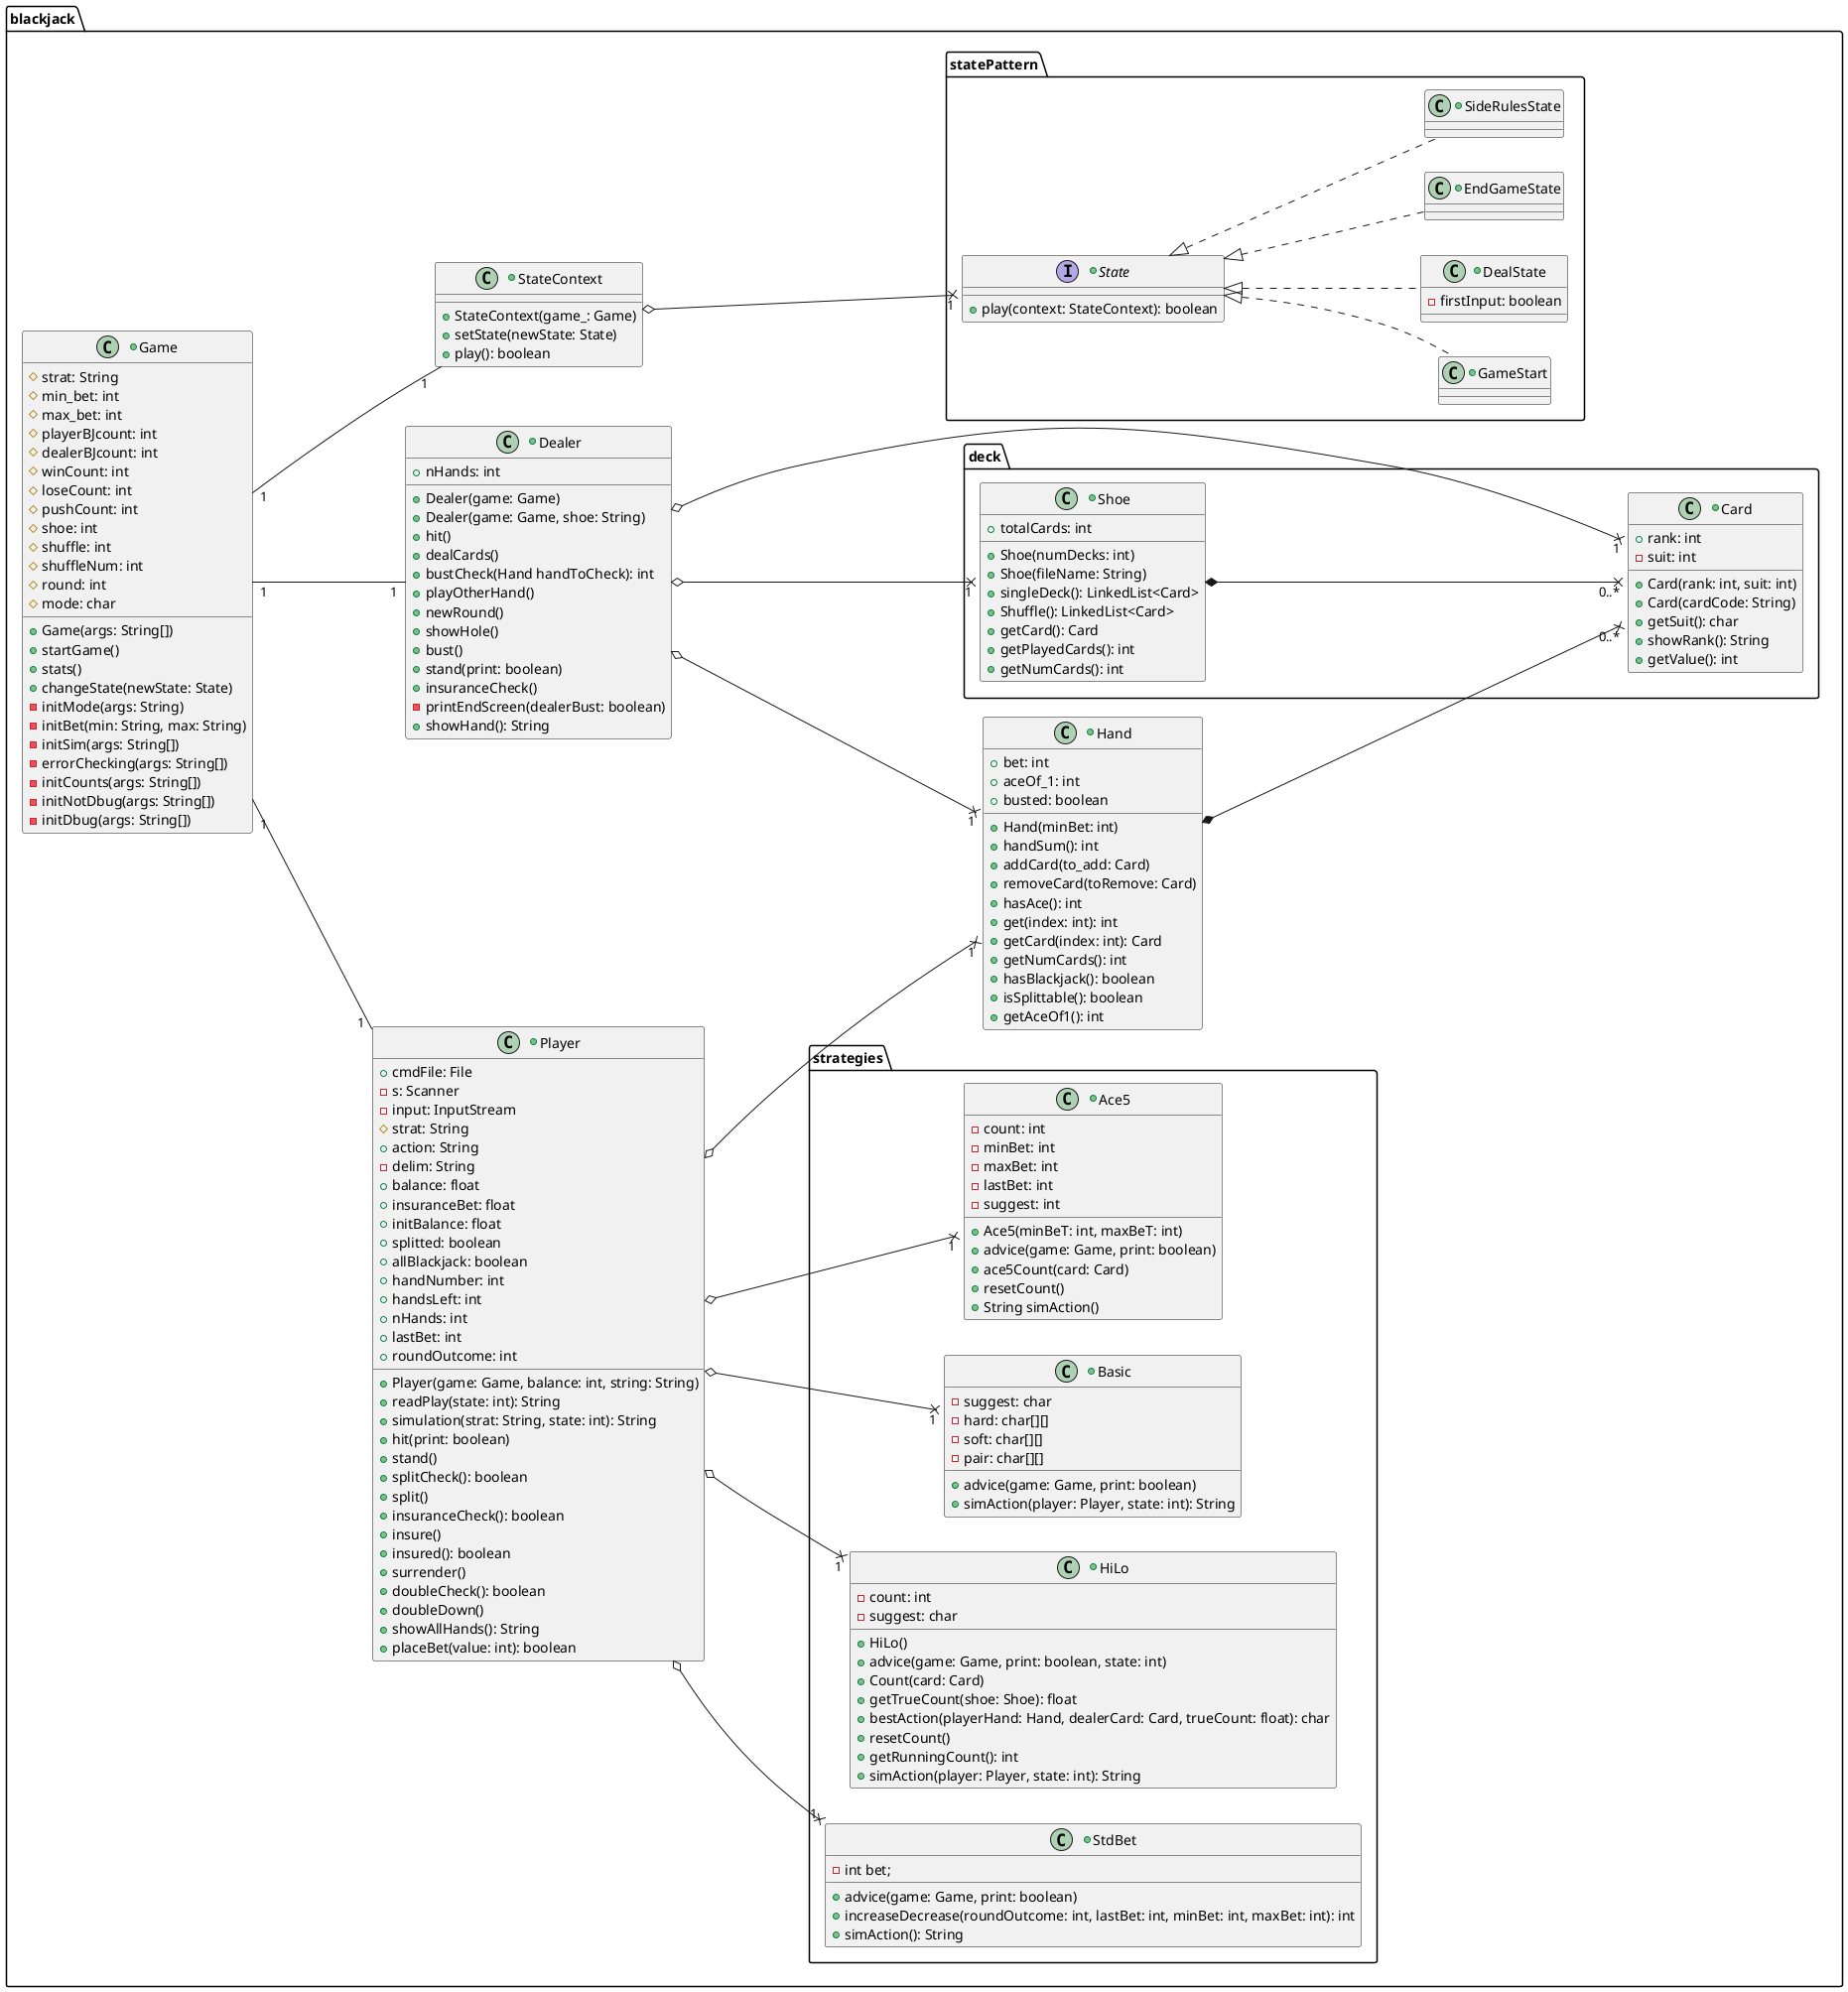 
@startuml

package "blackjack"
{
    left to right direction

    package strategies
    {
        +class HiLo
        {
            -count: int
	        -suggest: char

            +HiLo()
            +advice(game: Game, print: boolean, state: int)
            +Count(card: Card)
            +getTrueCount(shoe: Shoe): float
            +bestAction(playerHand: Hand, dealerCard: Card, trueCount: float): char
            +resetCount()
            +getRunningCount(): int
            +simAction(player: Player, state: int): String
        }

        +class Basic
        {
            -suggest: char
            -hard: char[][]
            -soft: char[][]
            -pair: char[][]

            +advice(game: Game, print: boolean)
            +simAction(player: Player, state: int): String
        }

        +class Ace5
        {
            -count: int
            -minBet: int
            -maxBet: int
            -lastBet: int
            -suggest: int

            +Ace5(minBeT: int, maxBeT: int)
            +advice(game: Game, print: boolean)
            +ace5Count(card: Card)
            +resetCount()
            +String simAction()
        }
    
        +class StdBet
        {
            -int bet;

            +advice(game: Game, print: boolean)
            +increaseDecrease(roundOutcome: int, lastBet: int, minBet: int, maxBet: int): int
            +simAction(): String
        }
    }

    package statePattern
    {
        +interface State
        {
            +play(context: StateContext): boolean
        }

        +class GameStart implements State
        {
        }

        +class DealState implements State
        {
            -firstInput: boolean
        }

        +class EndGameState implements State
        {
        }

        +class SideRulesState implements State
        {
        }    
    }

    package deck
    {
    	+class Shoe
        {
            +totalCards: int

            +Shoe(numDecks: int)
            +Shoe(fileName: String)
            +singleDeck(): LinkedList<Card>
            +Shuffle(): LinkedList<Card>
            +getCard(): Card
            +getPlayedCards(): int
            +getNumCards(): int
        }

        +class Card
        {
            +rank: int
            -suit: int

            +Card(rank: int, suit: int)
            +Card(cardCode: String)
            +getSuit(): char
            +showRank(): String
            +getValue(): int
        }

    	Shoe *---x "0..*" Card
    }

    +class Game
    {
        #strat: String
        #min_bet: int
        #max_bet: int
        #playerBJcount: int
        #dealerBJcount: int
        #winCount: int
        #loseCount: int
        #pushCount: int
        #shoe: int
        #shuffle: int
        #shuffleNum: int
        #round: int
        #mode: char

        +Game(args: String[])
        +startGame()
        +stats()
        +changeState(newState: State)
        -initMode(args: String)
        -initBet(min: String, max: String)
        -initSim(args: String[])
        -errorChecking(args: String[])
        -initCounts(args: String[])
        -initNotDbug(args: String[])
        -initDbug(args: String[])
    }

    Game "1" --- "1" Player
    Game "1" --- "1" Dealer
    Game "1" --- "1" StateContext

    +class Player
    {

        +cmdFile: File
        -s: Scanner
        -input: InputStream
        #strat: String
        +action: String
        -delim: String
        +balance: float
        +insuranceBet: float
        +initBalance: float
        +splitted: boolean
        +allBlackjack: boolean
        +handNumber: int
        +handsLeft: int
        +nHands: int
        +lastBet: int
        +roundOutcome: int

        +Player(game: Game, balance: int, string: String)
        +readPlay(state: int): String
        +simulation(strat: String, state: int): String
        +hit(print: boolean)
        +stand()
        +splitCheck(): boolean
        +split()
        +insuranceCheck(): boolean
        +insure()
        +insured(): boolean
        +surrender()
        +doubleCheck(): boolean
        +doubleDown()
        +showAllHands(): String
        +placeBet(value: int): boolean
    }

    Player o---x "1" Hand
    Player o---x "1" HiLo
    Player o---x "1" Ace5
    Player o---x "1" StdBet
    Player o---x "1" Basic

    +class Dealer
    {
        +nHands: int

        +Dealer(game: Game)
        +Dealer(game: Game, shoe: String)
        +hit()
        +dealCards()
        +bustCheck(Hand handToCheck): int
        +playOtherHand()
        +newRound()
        +showHole()
        +bust()
        +stand(print: boolean)
        +insuranceCheck()
        -printEndScreen(dealerBust: boolean)
        +showHand(): String
    }

    Dealer o---x "1" Hand
    Dealer o---x "1" Card
    Dealer o---x "1" Shoe

    +class Hand
    {
        +bet: int
        +aceOf_1: int
        +busted: boolean

        +Hand(minBet: int)
        +handSum(): int
        +addCard(to_add: Card)
        +removeCard(toRemove: Card)
        +hasAce(): int
        +get(index: int): int
        +getCard(index: int): Card
        +getNumCards(): int
        +hasBlackjack(): boolean
        +isSplittable(): boolean
        +getAceOf1(): int
    }

    Hand *---x "0..*" Card

    +class StateContext
    {
        +StateContext(game_: Game) 
        +setState(newState: State)
        +play(): boolean
    }

    StateContext o---x "1" State
}

@enduml
